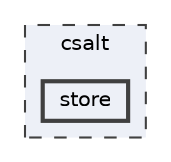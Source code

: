 digraph "csalt/store"
{
 // LATEX_PDF_SIZE
  bgcolor="transparent";
  edge [fontname=Helvetica,fontsize=10,labelfontname=Helvetica,labelfontsize=10];
  node [fontname=Helvetica,fontsize=10,shape=box,height=0.2,width=0.4];
  compound=true
  subgraph clusterdir_d4118b8b1aebc91b3478ca01c62ed377 {
    graph [ bgcolor="#edf0f7", pencolor="grey25", label="csalt", fontname=Helvetica,fontsize=10 style="filled,dashed", URL="dir_d4118b8b1aebc91b3478ca01c62ed377.html",tooltip=""]
  dir_53d67117eb1d4756ba48396589de2754 [label="store", fillcolor="#edf0f7", color="grey25", style="filled,bold", URL="dir_53d67117eb1d4756ba48396589de2754.html",tooltip=""];
  }
}
